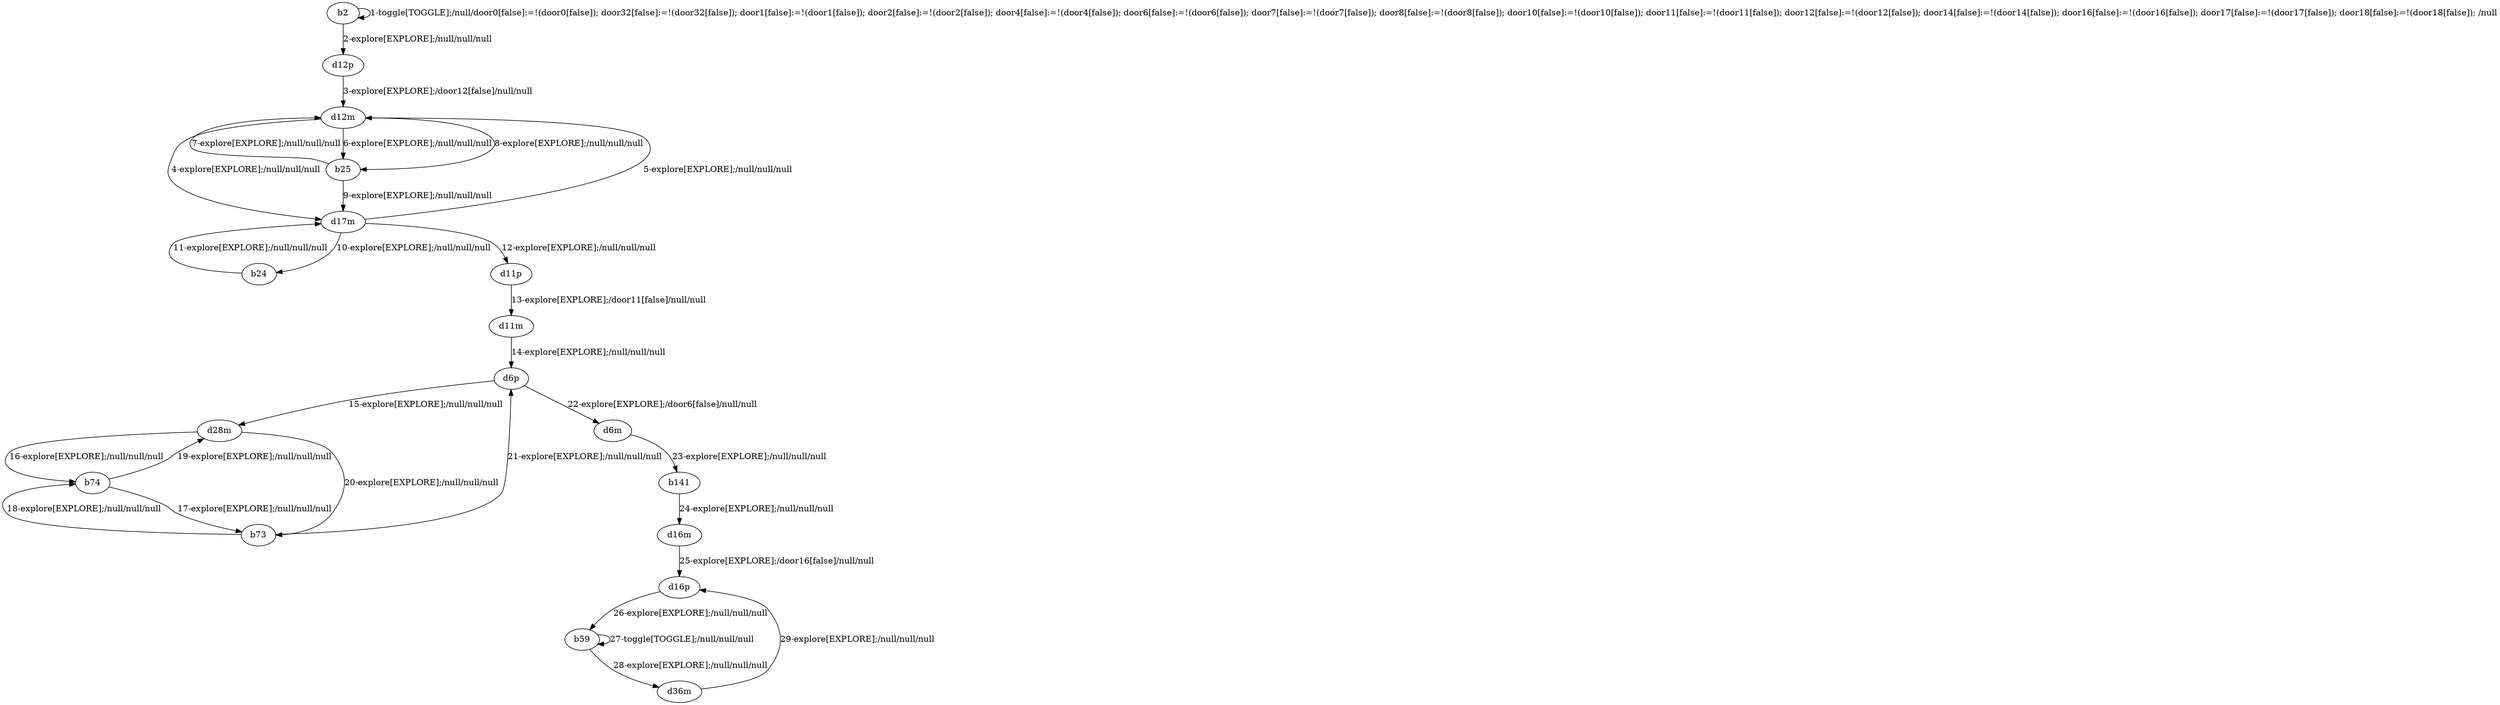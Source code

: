 # Total number of goals covered by this test: 1
# d36m --> d16p

digraph g {
"b2" -> "b2" [label = "1-toggle[TOGGLE];/null/door0[false]:=!(door0[false]); door32[false]:=!(door32[false]); door1[false]:=!(door1[false]); door2[false]:=!(door2[false]); door4[false]:=!(door4[false]); door6[false]:=!(door6[false]); door7[false]:=!(door7[false]); door8[false]:=!(door8[false]); door10[false]:=!(door10[false]); door11[false]:=!(door11[false]); door12[false]:=!(door12[false]); door14[false]:=!(door14[false]); door16[false]:=!(door16[false]); door17[false]:=!(door17[false]); door18[false]:=!(door18[false]); /null"];
"b2" -> "d12p" [label = "2-explore[EXPLORE];/null/null/null"];
"d12p" -> "d12m" [label = "3-explore[EXPLORE];/door12[false]/null/null"];
"d12m" -> "d17m" [label = "4-explore[EXPLORE];/null/null/null"];
"d17m" -> "d12m" [label = "5-explore[EXPLORE];/null/null/null"];
"d12m" -> "b25" [label = "6-explore[EXPLORE];/null/null/null"];
"b25" -> "d12m" [label = "7-explore[EXPLORE];/null/null/null"];
"d12m" -> "b25" [label = "8-explore[EXPLORE];/null/null/null"];
"b25" -> "d17m" [label = "9-explore[EXPLORE];/null/null/null"];
"d17m" -> "b24" [label = "10-explore[EXPLORE];/null/null/null"];
"b24" -> "d17m" [label = "11-explore[EXPLORE];/null/null/null"];
"d17m" -> "d11p" [label = "12-explore[EXPLORE];/null/null/null"];
"d11p" -> "d11m" [label = "13-explore[EXPLORE];/door11[false]/null/null"];
"d11m" -> "d6p" [label = "14-explore[EXPLORE];/null/null/null"];
"d6p" -> "d28m" [label = "15-explore[EXPLORE];/null/null/null"];
"d28m" -> "b74" [label = "16-explore[EXPLORE];/null/null/null"];
"b74" -> "b73" [label = "17-explore[EXPLORE];/null/null/null"];
"b73" -> "b74" [label = "18-explore[EXPLORE];/null/null/null"];
"b74" -> "d28m" [label = "19-explore[EXPLORE];/null/null/null"];
"d28m" -> "b73" [label = "20-explore[EXPLORE];/null/null/null"];
"b73" -> "d6p" [label = "21-explore[EXPLORE];/null/null/null"];
"d6p" -> "d6m" [label = "22-explore[EXPLORE];/door6[false]/null/null"];
"d6m" -> "b141" [label = "23-explore[EXPLORE];/null/null/null"];
"b141" -> "d16m" [label = "24-explore[EXPLORE];/null/null/null"];
"d16m" -> "d16p" [label = "25-explore[EXPLORE];/door16[false]/null/null"];
"d16p" -> "b59" [label = "26-explore[EXPLORE];/null/null/null"];
"b59" -> "b59" [label = "27-toggle[TOGGLE];/null/null/null"];
"b59" -> "d36m" [label = "28-explore[EXPLORE];/null/null/null"];
"d36m" -> "d16p" [label = "29-explore[EXPLORE];/null/null/null"];
}